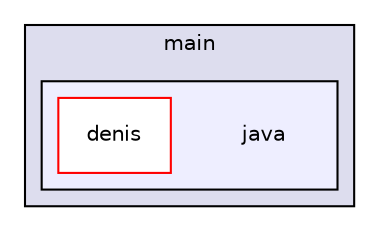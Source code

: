 digraph "C:/Users/denis/Desktop/gfs/mvnZoo/zoofriends/src/main/java" {
  compound=true
  node [ fontsize="10", fontname="Helvetica"];
  edge [ labelfontsize="10", labelfontname="Helvetica"];
  subgraph clusterdir_9048ef4a33ad484d39d77204119d0096 {
    graph [ bgcolor="#ddddee", pencolor="black", label="main" fontname="Helvetica", fontsize="10", URL="dir_9048ef4a33ad484d39d77204119d0096.html"]
  subgraph clusterdir_fe2c1b059b6c3c7f45c6adce405fea91 {
    graph [ bgcolor="#eeeeff", pencolor="black", label="" URL="dir_fe2c1b059b6c3c7f45c6adce405fea91.html"];
    dir_fe2c1b059b6c3c7f45c6adce405fea91 [shape=plaintext label="java"];
    dir_fffd1635d51782034404e4677521f5f4 [shape=box label="denis" color="red" fillcolor="white" style="filled" URL="dir_fffd1635d51782034404e4677521f5f4.html"];
  }
  }
}
